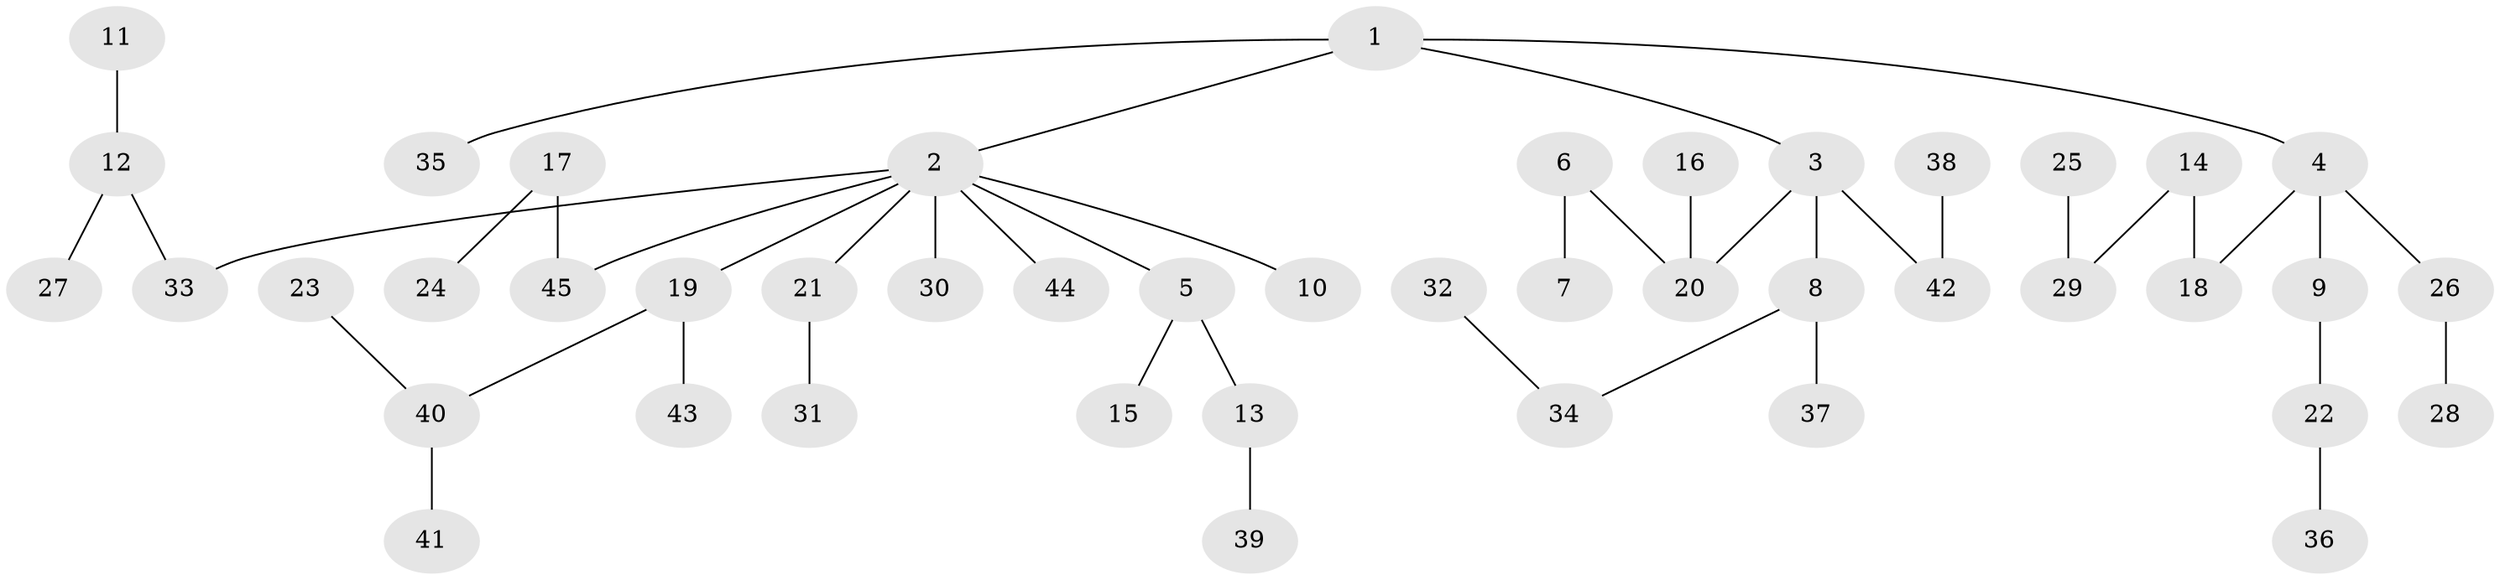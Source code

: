 // original degree distribution, {4: 0.0945945945945946, 9: 0.013513513513513514, 3: 0.16216216216216217, 5: 0.013513513513513514, 1: 0.5135135135135135, 2: 0.20270270270270271}
// Generated by graph-tools (version 1.1) at 2025/37/03/04/25 23:37:22]
// undirected, 45 vertices, 44 edges
graph export_dot {
  node [color=gray90,style=filled];
  1;
  2;
  3;
  4;
  5;
  6;
  7;
  8;
  9;
  10;
  11;
  12;
  13;
  14;
  15;
  16;
  17;
  18;
  19;
  20;
  21;
  22;
  23;
  24;
  25;
  26;
  27;
  28;
  29;
  30;
  31;
  32;
  33;
  34;
  35;
  36;
  37;
  38;
  39;
  40;
  41;
  42;
  43;
  44;
  45;
  1 -- 2 [weight=1.0];
  1 -- 3 [weight=1.0];
  1 -- 4 [weight=1.0];
  1 -- 35 [weight=1.0];
  2 -- 5 [weight=1.0];
  2 -- 10 [weight=1.0];
  2 -- 19 [weight=1.0];
  2 -- 21 [weight=1.0];
  2 -- 30 [weight=1.0];
  2 -- 33 [weight=1.0];
  2 -- 44 [weight=1.0];
  2 -- 45 [weight=1.0];
  3 -- 8 [weight=1.0];
  3 -- 20 [weight=1.0];
  3 -- 42 [weight=1.0];
  4 -- 9 [weight=1.0];
  4 -- 18 [weight=1.0];
  4 -- 26 [weight=1.0];
  5 -- 13 [weight=1.0];
  5 -- 15 [weight=1.0];
  6 -- 7 [weight=1.0];
  6 -- 20 [weight=1.0];
  8 -- 34 [weight=1.0];
  8 -- 37 [weight=1.0];
  9 -- 22 [weight=1.0];
  11 -- 12 [weight=1.0];
  12 -- 27 [weight=1.0];
  12 -- 33 [weight=1.0];
  13 -- 39 [weight=1.0];
  14 -- 18 [weight=1.0];
  14 -- 29 [weight=1.0];
  16 -- 20 [weight=1.0];
  17 -- 24 [weight=1.0];
  17 -- 45 [weight=1.0];
  19 -- 40 [weight=1.0];
  19 -- 43 [weight=1.0];
  21 -- 31 [weight=1.0];
  22 -- 36 [weight=1.0];
  23 -- 40 [weight=1.0];
  25 -- 29 [weight=1.0];
  26 -- 28 [weight=1.0];
  32 -- 34 [weight=1.0];
  38 -- 42 [weight=1.0];
  40 -- 41 [weight=1.0];
}
